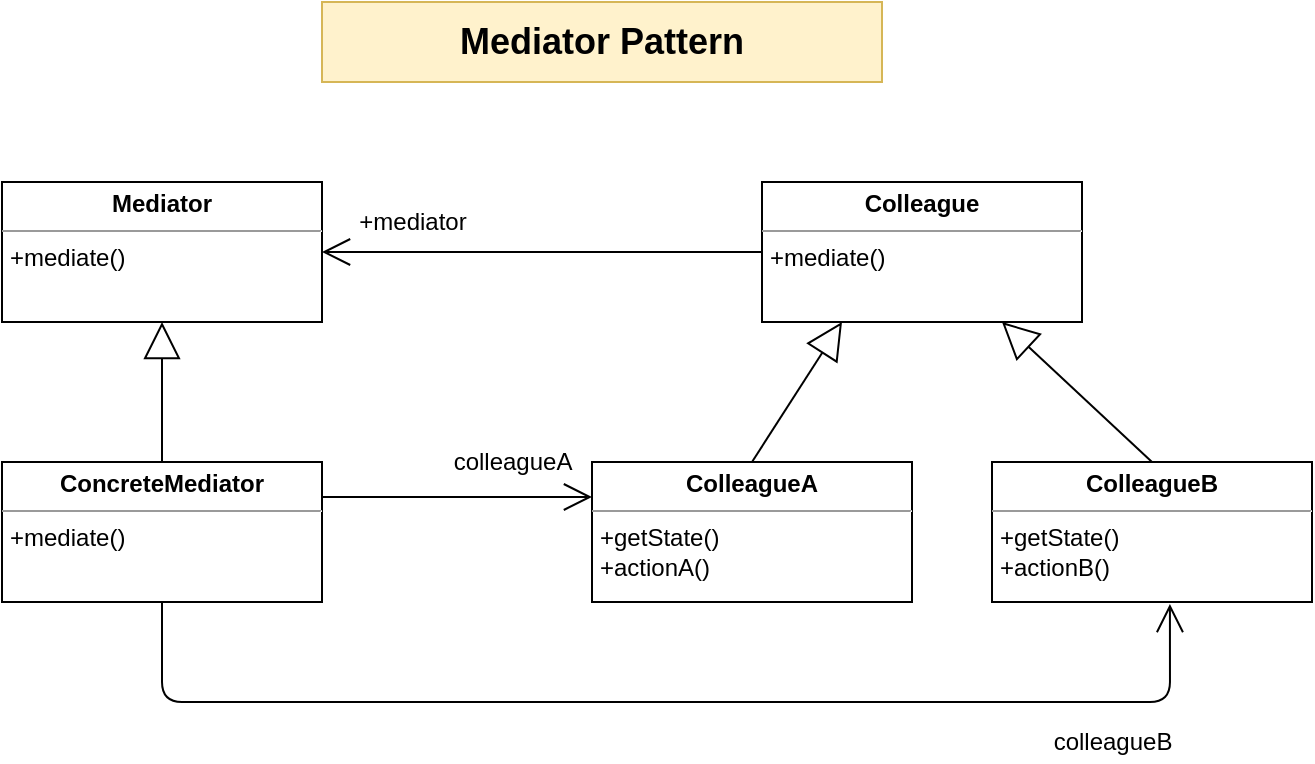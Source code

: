 <mxfile version="15.0.2" type="github">
  <diagram id="xZ_1AIJkeaZ1rtI2iKj8" name="Page-1">
    <mxGraphModel dx="1014" dy="904" grid="1" gridSize="10" guides="1" tooltips="1" connect="1" arrows="1" fold="1" page="1" pageScale="1" pageWidth="827" pageHeight="1169" math="0" shadow="0">
      <root>
        <mxCell id="0" />
        <mxCell id="1" parent="0" />
        <mxCell id="1PNxKG9cB4ipBtSQmLbZ-1" value="Mediator Pattern" style="text;html=1;strokeColor=#d6b656;fillColor=#fff2cc;align=center;verticalAlign=middle;whiteSpace=wrap;rounded=0;fontSize=18;fontStyle=1" vertex="1" parent="1">
          <mxGeometry x="280" y="50" width="280" height="40" as="geometry" />
        </mxCell>
        <mxCell id="1PNxKG9cB4ipBtSQmLbZ-2" value="&lt;p style=&quot;margin: 0px ; margin-top: 4px ; text-align: center&quot;&gt;&lt;b&gt;Mediator&lt;/b&gt;&lt;/p&gt;&lt;hr size=&quot;1&quot;&gt;&lt;p style=&quot;margin: 0px ; margin-left: 4px&quot;&gt;+mediate()&lt;/p&gt;" style="verticalAlign=top;align=left;overflow=fill;fontSize=12;fontFamily=Helvetica;html=1;" vertex="1" parent="1">
          <mxGeometry x="120" y="140" width="160" height="70" as="geometry" />
        </mxCell>
        <mxCell id="1PNxKG9cB4ipBtSQmLbZ-3" value="&lt;p style=&quot;margin: 0px ; margin-top: 4px ; text-align: center&quot;&gt;&lt;b&gt;ConcreteMediator&lt;/b&gt;&lt;/p&gt;&lt;hr size=&quot;1&quot;&gt;&lt;p style=&quot;margin: 0px ; margin-left: 4px&quot;&gt;+mediate()&lt;/p&gt;" style="verticalAlign=top;align=left;overflow=fill;fontSize=12;fontFamily=Helvetica;html=1;" vertex="1" parent="1">
          <mxGeometry x="120" y="280" width="160" height="70" as="geometry" />
        </mxCell>
        <mxCell id="1PNxKG9cB4ipBtSQmLbZ-4" value="" style="endArrow=block;endSize=16;endFill=0;html=1;elbow=vertical;rounded=0;entryX=0.5;entryY=1;entryDx=0;entryDy=0;exitX=0.5;exitY=0;exitDx=0;exitDy=0;" edge="1" parent="1" source="1PNxKG9cB4ipBtSQmLbZ-3" target="1PNxKG9cB4ipBtSQmLbZ-2">
          <mxGeometry width="160" relative="1" as="geometry">
            <mxPoint x="200" y="270" as="sourcePoint" />
            <mxPoint x="200" y="260" as="targetPoint" />
          </mxGeometry>
        </mxCell>
        <mxCell id="1PNxKG9cB4ipBtSQmLbZ-6" value="&lt;p style=&quot;margin: 0px ; margin-top: 4px ; text-align: center&quot;&gt;&lt;b&gt;Colleague&lt;/b&gt;&lt;/p&gt;&lt;hr size=&quot;1&quot;&gt;&lt;p style=&quot;margin: 0px ; margin-left: 4px&quot;&gt;+mediate()&lt;/p&gt;" style="verticalAlign=top;align=left;overflow=fill;fontSize=12;fontFamily=Helvetica;html=1;" vertex="1" parent="1">
          <mxGeometry x="500" y="140" width="160" height="70" as="geometry" />
        </mxCell>
        <mxCell id="1PNxKG9cB4ipBtSQmLbZ-7" value="&lt;p style=&quot;margin: 0px ; margin-top: 4px ; text-align: center&quot;&gt;&lt;b&gt;ColleagueA&lt;/b&gt;&lt;/p&gt;&lt;hr size=&quot;1&quot;&gt;&lt;p style=&quot;margin: 0px ; margin-left: 4px&quot;&gt;+getState()&lt;/p&gt;&lt;p style=&quot;margin: 0px ; margin-left: 4px&quot;&gt;+actionA()&lt;/p&gt;" style="verticalAlign=top;align=left;overflow=fill;fontSize=12;fontFamily=Helvetica;html=1;" vertex="1" parent="1">
          <mxGeometry x="415" y="280" width="160" height="70" as="geometry" />
        </mxCell>
        <mxCell id="1PNxKG9cB4ipBtSQmLbZ-8" value="&lt;p style=&quot;margin: 0px ; margin-top: 4px ; text-align: center&quot;&gt;&lt;b&gt;ColleagueB&lt;/b&gt;&lt;br&gt;&lt;/p&gt;&lt;hr size=&quot;1&quot;&gt;&lt;p style=&quot;margin: 0px 0px 0px 4px&quot;&gt;+getState()&lt;/p&gt;&lt;p style=&quot;margin: 0px 0px 0px 4px&quot;&gt;+actionB()&lt;/p&gt;" style="verticalAlign=top;align=left;overflow=fill;fontSize=12;fontFamily=Helvetica;html=1;" vertex="1" parent="1">
          <mxGeometry x="615" y="280" width="160" height="70" as="geometry" />
        </mxCell>
        <mxCell id="1PNxKG9cB4ipBtSQmLbZ-9" value="" style="endArrow=open;endFill=1;endSize=12;html=1;exitX=0;exitY=0.5;exitDx=0;exitDy=0;" edge="1" parent="1" source="1PNxKG9cB4ipBtSQmLbZ-6">
          <mxGeometry width="160" relative="1" as="geometry">
            <mxPoint x="414" y="210" as="sourcePoint" />
            <mxPoint x="280" y="175" as="targetPoint" />
          </mxGeometry>
        </mxCell>
        <mxCell id="1PNxKG9cB4ipBtSQmLbZ-10" value="+mediator" style="text;html=1;align=center;verticalAlign=middle;resizable=0;points=[];autosize=1;strokeColor=none;" vertex="1" parent="1">
          <mxGeometry x="290" y="150" width="70" height="20" as="geometry" />
        </mxCell>
        <mxCell id="1PNxKG9cB4ipBtSQmLbZ-11" value="" style="endArrow=block;endSize=16;endFill=0;html=1;elbow=vertical;rounded=0;entryX=0.25;entryY=1;entryDx=0;entryDy=0;exitX=0.5;exitY=0;exitDx=0;exitDy=0;" edge="1" parent="1" source="1PNxKG9cB4ipBtSQmLbZ-7" target="1PNxKG9cB4ipBtSQmLbZ-6">
          <mxGeometry width="160" relative="1" as="geometry">
            <mxPoint x="530" y="300" as="sourcePoint" />
            <mxPoint x="530" y="230" as="targetPoint" />
          </mxGeometry>
        </mxCell>
        <mxCell id="1PNxKG9cB4ipBtSQmLbZ-12" value="" style="endArrow=block;endSize=16;endFill=0;html=1;elbow=vertical;rounded=0;entryX=0.75;entryY=1;entryDx=0;entryDy=0;exitX=0.5;exitY=0;exitDx=0;exitDy=0;" edge="1" parent="1" source="1PNxKG9cB4ipBtSQmLbZ-8" target="1PNxKG9cB4ipBtSQmLbZ-6">
          <mxGeometry width="160" relative="1" as="geometry">
            <mxPoint x="505" y="290" as="sourcePoint" />
            <mxPoint x="550" y="220" as="targetPoint" />
          </mxGeometry>
        </mxCell>
        <mxCell id="1PNxKG9cB4ipBtSQmLbZ-13" value="" style="endArrow=open;endFill=1;endSize=12;html=1;exitX=1;exitY=0.25;exitDx=0;exitDy=0;entryX=0;entryY=0.25;entryDx=0;entryDy=0;" edge="1" parent="1" source="1PNxKG9cB4ipBtSQmLbZ-3" target="1PNxKG9cB4ipBtSQmLbZ-7">
          <mxGeometry width="160" relative="1" as="geometry">
            <mxPoint x="460" y="300" as="sourcePoint" />
            <mxPoint x="420" y="300" as="targetPoint" />
          </mxGeometry>
        </mxCell>
        <mxCell id="1PNxKG9cB4ipBtSQmLbZ-14" value="colleagueA" style="text;html=1;align=center;verticalAlign=middle;resizable=0;points=[];autosize=1;strokeColor=none;" vertex="1" parent="1">
          <mxGeometry x="340" y="270" width="70" height="20" as="geometry" />
        </mxCell>
        <mxCell id="1PNxKG9cB4ipBtSQmLbZ-15" value="" style="endArrow=open;endFill=1;endSize=12;html=1;exitX=0.5;exitY=1;exitDx=0;exitDy=0;entryX=0.556;entryY=1.014;entryDx=0;entryDy=0;entryPerimeter=0;" edge="1" parent="1" source="1PNxKG9cB4ipBtSQmLbZ-3" target="1PNxKG9cB4ipBtSQmLbZ-8">
          <mxGeometry width="160" relative="1" as="geometry">
            <mxPoint x="290" y="307.5" as="sourcePoint" />
            <mxPoint x="425" y="307.5" as="targetPoint" />
            <Array as="points">
              <mxPoint x="200" y="400" />
              <mxPoint x="704" y="400" />
            </Array>
          </mxGeometry>
        </mxCell>
        <mxCell id="1PNxKG9cB4ipBtSQmLbZ-16" value="colleagueB" style="text;html=1;align=center;verticalAlign=middle;resizable=0;points=[];autosize=1;strokeColor=none;" vertex="1" parent="1">
          <mxGeometry x="640" y="410" width="70" height="20" as="geometry" />
        </mxCell>
      </root>
    </mxGraphModel>
  </diagram>
</mxfile>
